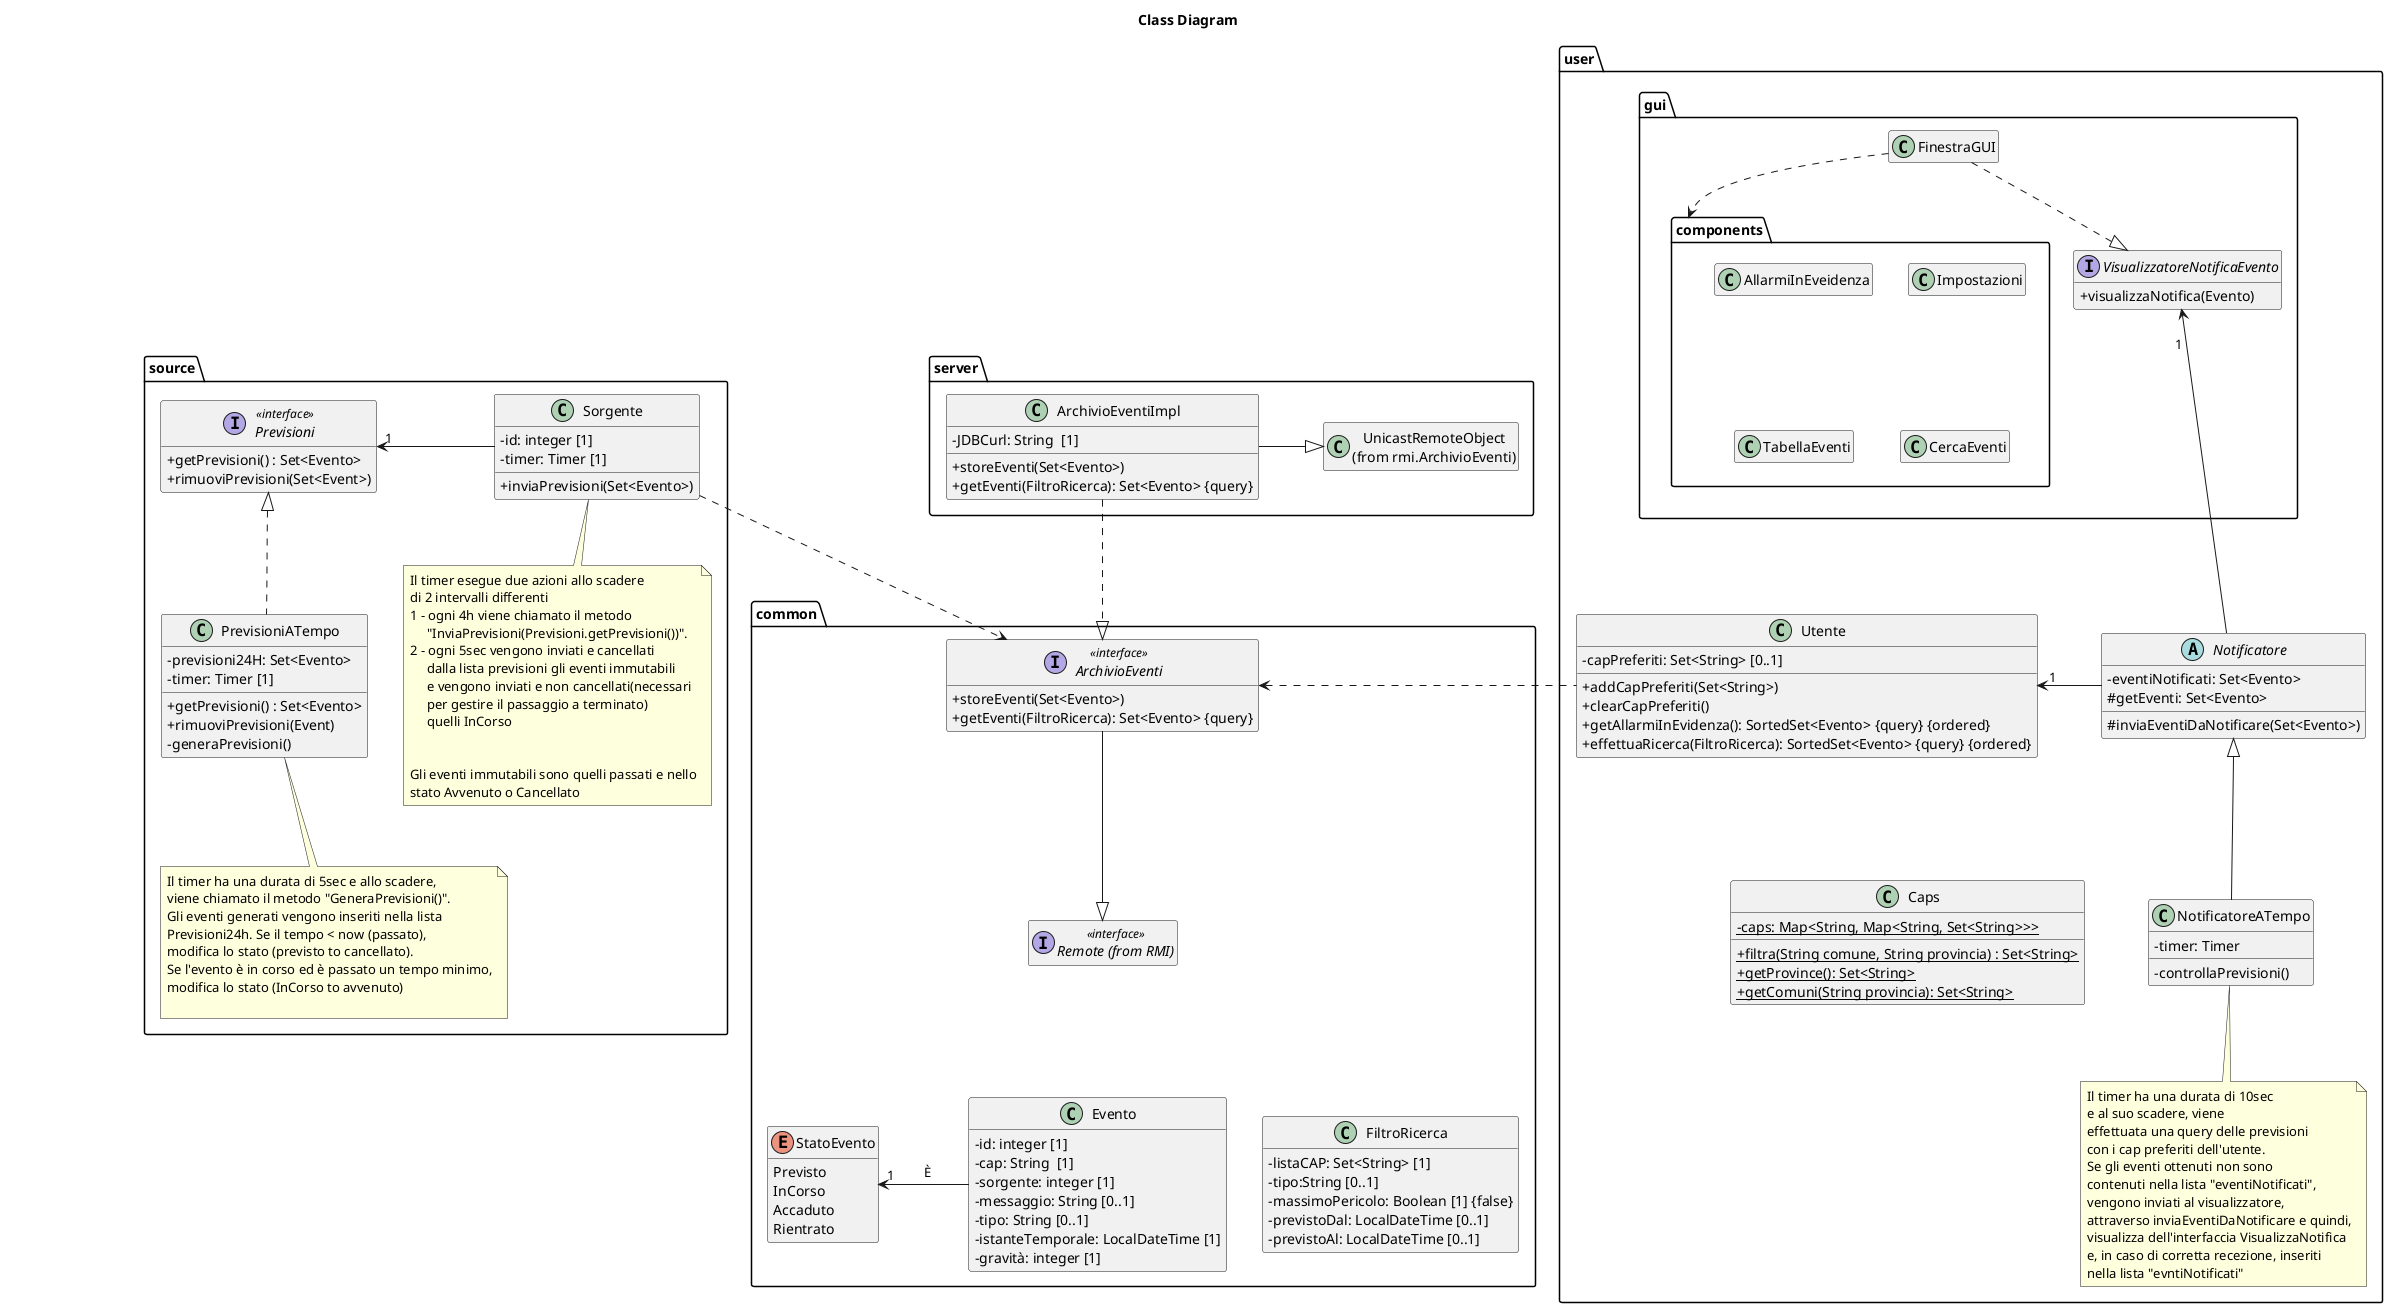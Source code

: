 @startuml
title Class Diagram
package source {
    interface Previsioni<<interface>> {
        + getPrevisioni() : Set<Evento>
        + rimuoviPrevisioni(Set<Event>)
    }

    class PrevisioniATempo {
        - previsioni24H: Set<Evento>
        - timer: Timer [1]
        + getPrevisioni() : Set<Evento>
        + rimuoviPrevisioni(Event)
        - generaPrevisioni()
    }

    class Sorgente {
        - id: integer [1]
        - timer: Timer [1]
        + inviaPrevisioni(Set<Evento>)
    }
    note bottom of Sorgente: Il timer esegue due azioni allo scadere\ndi 2 intervalli differenti\n1 - ogni 4h viene chiamato il metodo\n     "InviaPrevisioni(Previsioni.getPrevisioni())".\n2 - ogni 5sec vengono inviati e cancellati\n     dalla lista previsioni gli eventi immutabili\n     e vengono inviati e non cancellati(necessari\n     per gestire il passaggio a terminato)\n     quelli InCorso\n\n\nGli eventi immutabili sono quelli passati e nello\nstato Avvenuto o Cancellato
    note bottom of PrevisioniATempo: Il timer ha una durata di 5sec e allo scadere,\nviene chiamato il metodo "GeneraPrevisioni()".\nGli eventi generati vengono inseriti nella lista\nPrevisioni24h. Se il tempo < now (passato),\nmodifica lo stato (previsto to cancellato).\nSe l'evento è in corso ed è passato un tempo minimo,\nmodifica lo stato (InCorso to avvenuto)\n

    Previsioni "1" <- Sorgente : \t\t\t
    Previsioni <|.. PrevisioniATempo
}

package server{
    class ArchivioEventiImpl {
        - JDBCurl: String  [1]
        + storeEventi(Set<Evento>)
        + getEventi(FiltroRicerca): Set<Evento> {query}
    }

    class "UnicastRemoteObject\n(from rmi.ArchivioEventi)" as UnicastRemoteObject

    ArchivioEventiImpl -|> UnicastRemoteObject :\t
}

package user {
    class Utente {
        - capPreferiti: Set<String> [0..1]
        + addCapPreferiti(Set<String>)
        + clearCapPreferiti()
        + getAllarmiInEvidenza(): SortedSet<Evento> {query} {ordered}
        + effettuaRicerca(FiltroRicerca): SortedSet<Evento> {query} {ordered}
    }

    abstract Notificatore {
        - eventiNotificati: Set<Evento>
        # getEventi: Set<Evento>
        # inviaEventiDaNotificare(Set<Evento>)
    }

    class NotificatoreATempo {
        - timer: Timer
        - controllaPrevisioni()
    }
    note bottom of NotificatoreATempo: Il timer ha una durata di 10sec\ne al suo scadere, viene\neffettuata una query delle previsioni\ncon i cap preferiti dell'utente.\nSe gli eventi ottenuti non sono\ncontenuti nella lista "eventiNotificati",\nvengono inviati al visualizzatore,\nattraverso inviaEventiDaNotificare e quindi,\nvisualizza dell'interfaccia VisualizzaNotifica\ne, in caso di corretta recezione, inseriti\nnella lista "evntiNotificati"

    class Caps {
        - {static} caps: Map<String, Map<String, Set<String>>>
        + {static} filtra(String comune, String provincia) : Set<String>
        + {static} getProvince(): Set<String>
        + {static} getComuni(String provincia): Set<String>
    }

    Utente " 1" <- Notificatore :\t
    Notificatore <|-- NotificatoreATempo

    package gui {
        package components  {
            class TabellaEventi
            class Impostazioni
            class CercaEventi
            class AllarmiInEveidenza
        }

        class FinestraGUI

        interface VisualizzatoreNotificaEvento {
            + visualizzaNotifica(Evento)
        }

        FinestraGUI ..> components
        FinestraGUI ..|> VisualizzatoreNotificaEvento
    }

    VisualizzatoreNotificaEvento "\n1" <-- Notificatore
}

package common {
    interface ArchivioEventi<<interface>> {
        + storeEventi(Set<Evento>)
        + getEventi(FiltroRicerca): Set<Evento> {query}
    }

    interface "Remote (from RMI)" as Remote <<interface>>
    ArchivioEventi --|> Remote

    enum StatoEvento {
        Previsto
        InCorso
        Accaduto
        Rientrato
    }

    class Evento {
        - id: integer [1]
        - cap: String  [1]
        - sorgente: integer [1]
        - messaggio: String [0..1]
        - tipo: String [0..1]
        - istanteTemporale: LocalDateTime [1]
        - gravità: integer [1]
    }

    StatoEvento "1" <- Evento: \tÈ\t

    class FiltroRicerca {
        - listaCAP: Set<String> [1]
        - tipo:String [0..1]
        - massimoPericolo: Boolean [1] {false}
        - previstoDal: LocalDateTime [0..1]
        - previstoAl: LocalDateTime [0..1]
    }
}

Sorgente .> ArchivioEventi
ArchivioEventiImpl ..|> ArchivioEventi
ArchivioEventi <. Utente

'Layout only
hide empty members
skinparam classAttributeIconSize 0
Sorgente -[hidden]--- StatoEvento
Notificatore .[hidden].> FiltroRicerca
Caps -[hidden]> NotificatoreATempo: \t
Remote -[hidden]-> FiltroRicerca
Remote -[hidden]-> Evento
CercaEventi -[hidden]-> Utente
Impostazioni -[hidden]-> CercaEventi
AllarmiInEveidenza -[hidden]-> TabellaEventi
@enduml